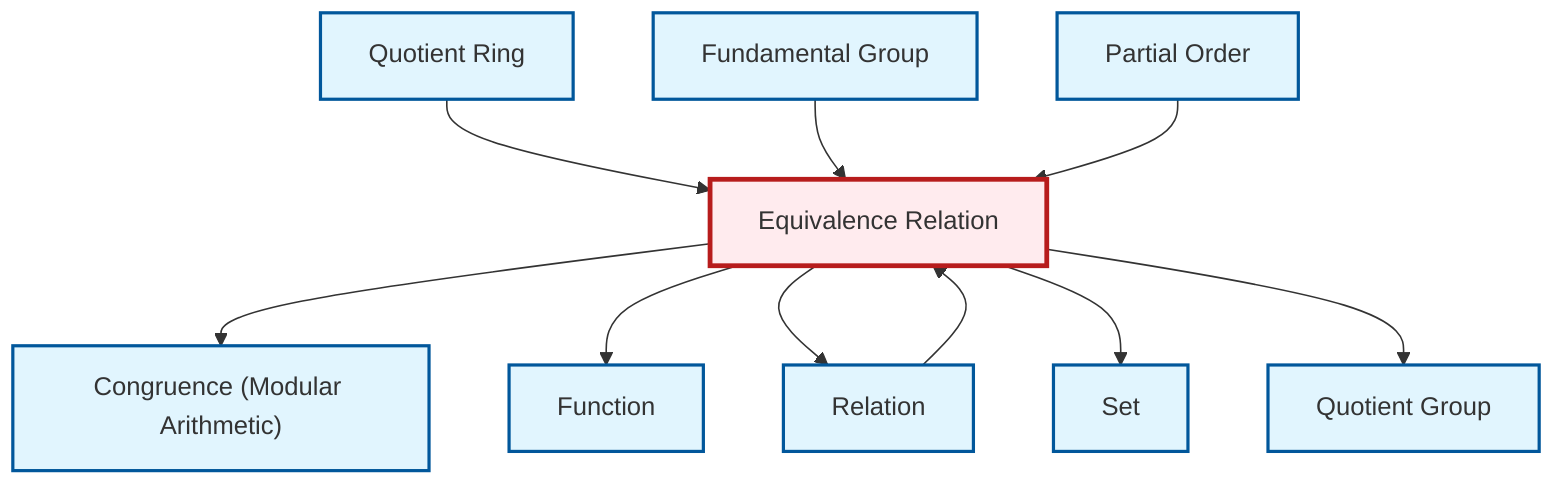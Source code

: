 graph TD
    classDef definition fill:#e1f5fe,stroke:#01579b,stroke-width:2px
    classDef theorem fill:#f3e5f5,stroke:#4a148c,stroke-width:2px
    classDef axiom fill:#fff3e0,stroke:#e65100,stroke-width:2px
    classDef example fill:#e8f5e9,stroke:#1b5e20,stroke-width:2px
    classDef current fill:#ffebee,stroke:#b71c1c,stroke-width:3px
    def-set["Set"]:::definition
    def-fundamental-group["Fundamental Group"]:::definition
    def-function["Function"]:::definition
    def-quotient-ring["Quotient Ring"]:::definition
    def-relation["Relation"]:::definition
    def-quotient-group["Quotient Group"]:::definition
    def-partial-order["Partial Order"]:::definition
    def-congruence["Congruence (Modular Arithmetic)"]:::definition
    def-equivalence-relation["Equivalence Relation"]:::definition
    def-relation --> def-equivalence-relation
    def-equivalence-relation --> def-congruence
    def-quotient-ring --> def-equivalence-relation
    def-fundamental-group --> def-equivalence-relation
    def-equivalence-relation --> def-function
    def-equivalence-relation --> def-relation
    def-equivalence-relation --> def-set
    def-partial-order --> def-equivalence-relation
    def-equivalence-relation --> def-quotient-group
    class def-equivalence-relation current